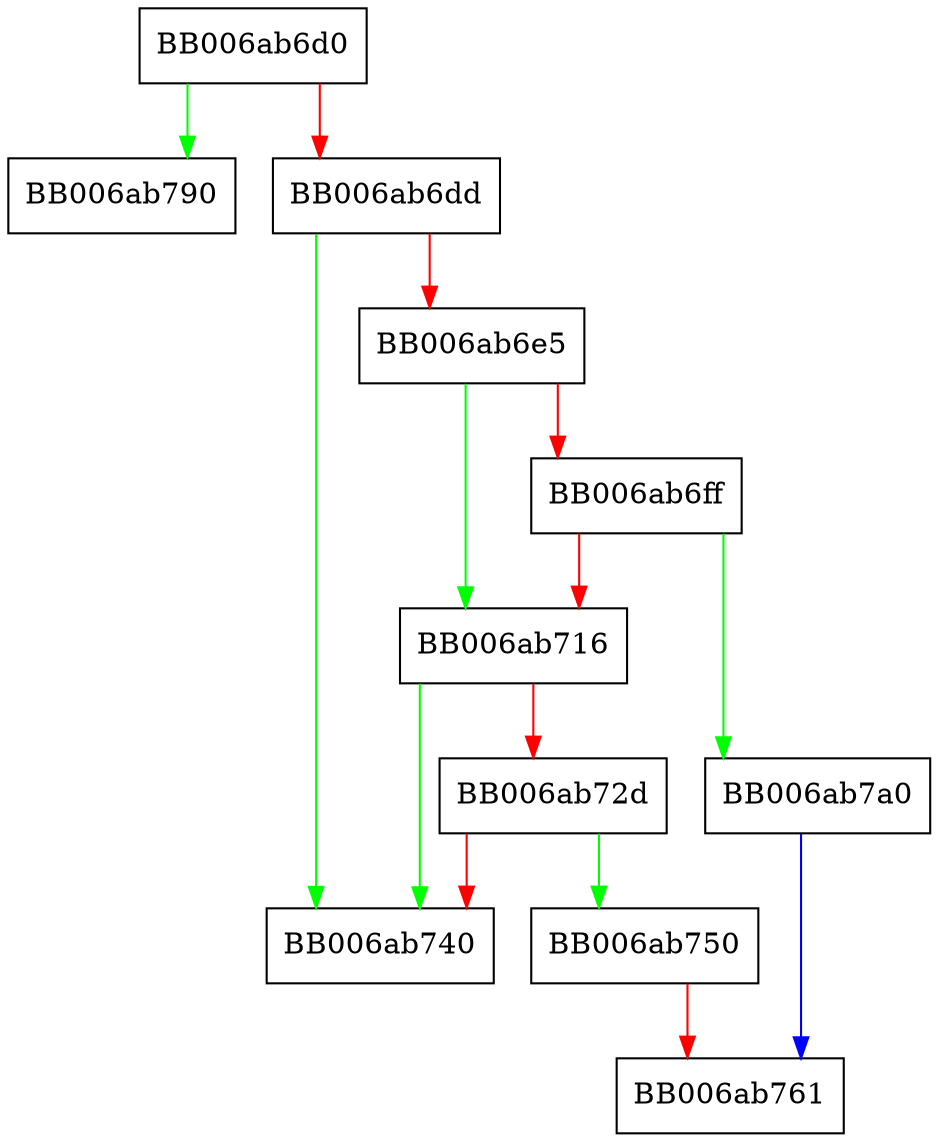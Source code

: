 digraph shake_get_ctx_params {
  node [shape="box"];
  graph [splines=ortho];
  BB006ab6d0 -> BB006ab790 [color="green"];
  BB006ab6d0 -> BB006ab6dd [color="red"];
  BB006ab6dd -> BB006ab740 [color="green"];
  BB006ab6dd -> BB006ab6e5 [color="red"];
  BB006ab6e5 -> BB006ab716 [color="green"];
  BB006ab6e5 -> BB006ab6ff [color="red"];
  BB006ab6ff -> BB006ab7a0 [color="green"];
  BB006ab6ff -> BB006ab716 [color="red"];
  BB006ab716 -> BB006ab740 [color="green"];
  BB006ab716 -> BB006ab72d [color="red"];
  BB006ab72d -> BB006ab750 [color="green"];
  BB006ab72d -> BB006ab740 [color="red"];
  BB006ab750 -> BB006ab761 [color="red"];
  BB006ab7a0 -> BB006ab761 [color="blue"];
}